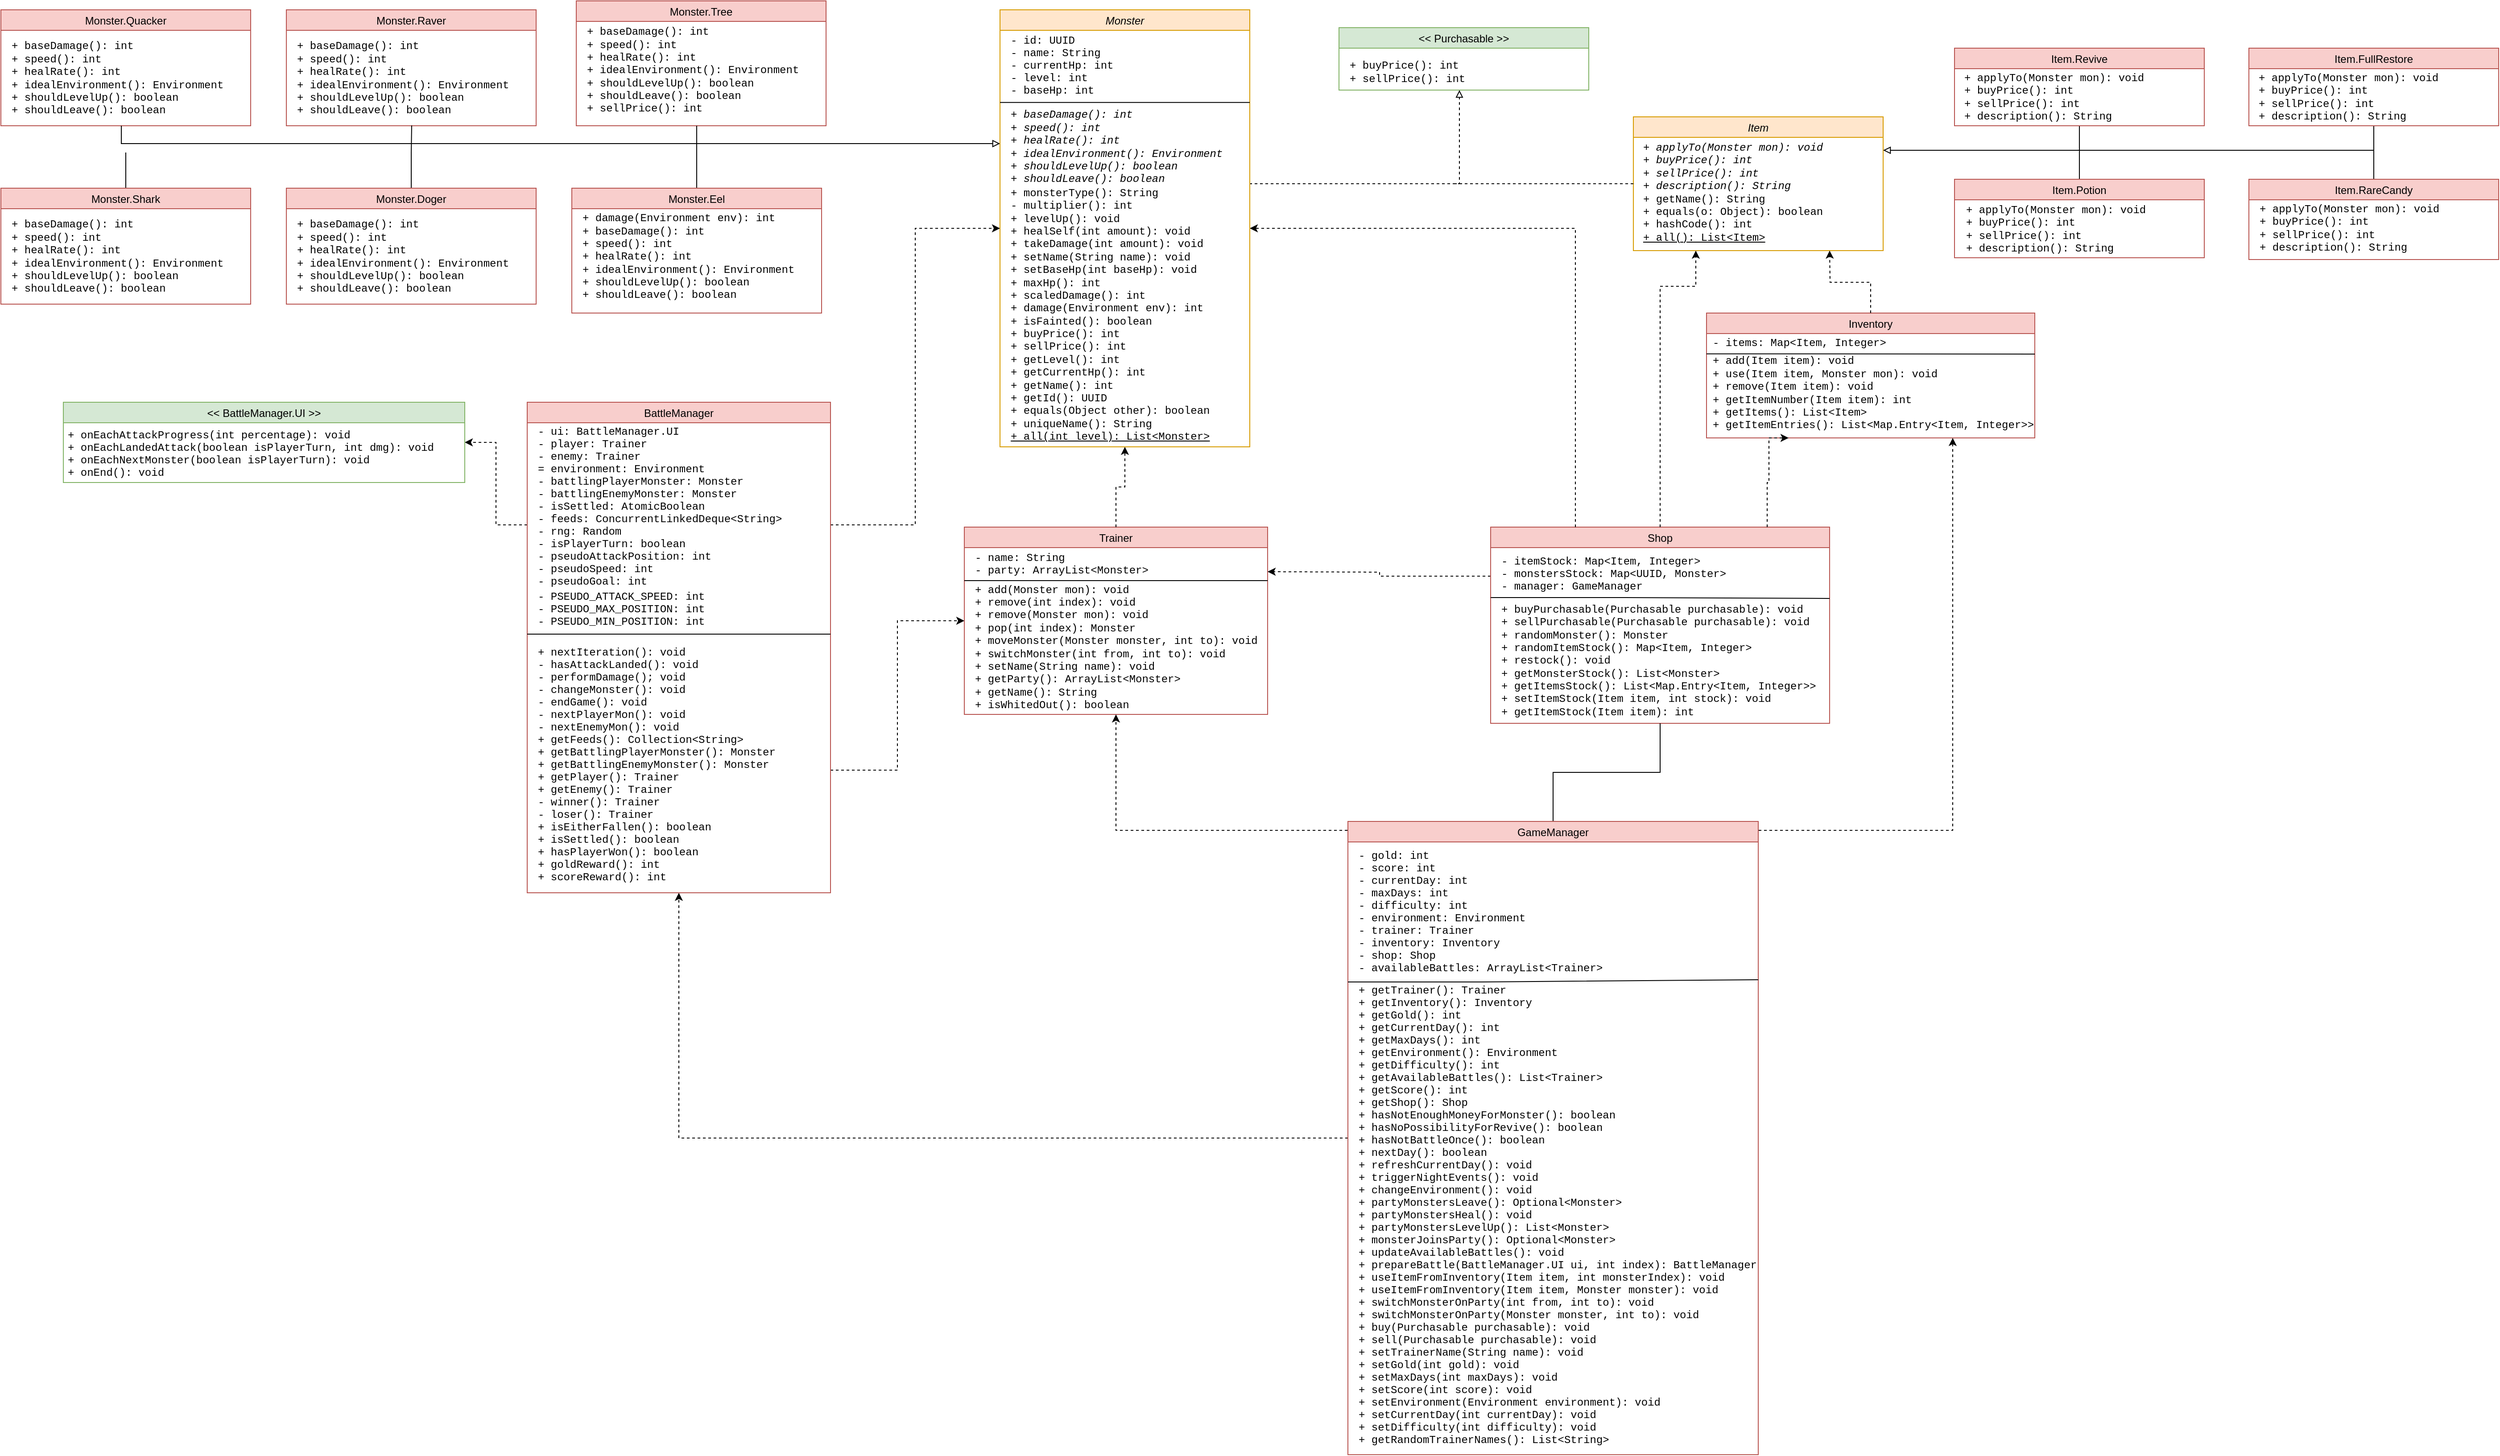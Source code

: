 <mxfile version="17.4.2" type="device"><diagram id="pFSYUsDLJ4QnkjCIc38w" name="Page-1"><mxGraphModel dx="4465" dy="1898" grid="1" gridSize="10" guides="1" tooltips="1" connect="1" arrows="1" fold="1" page="1" pageScale="1" pageWidth="850" pageHeight="1100" background="#FFFFFF" math="0" shadow="0"><root><mxCell id="0"/><mxCell id="1" parent="0"/><mxCell id="HQpbe6BVlYGjpsLL3_IX-9" value="Item" style="swimlane;fontStyle=2;fillColor=#ffe6cc;strokeColor=#d79b00;" parent="1" vertex="1"><mxGeometry x="790" y="160" width="280" height="150" as="geometry"/></mxCell><mxCell id="HQpbe6BVlYGjpsLL3_IX-11" value="&lt;i&gt;+ applyTo(Monster mon): void&lt;br&gt;&lt;/i&gt;&lt;div&gt;&lt;i&gt;+ buyPrice(): int&lt;/i&gt;&lt;/div&gt;&lt;div&gt;&lt;i&gt;+ sellPrice(): int&lt;/i&gt;&lt;/div&gt;&lt;div&gt;&lt;span&gt;&lt;i&gt;+ description(): String&lt;/i&gt;&lt;/span&gt;&lt;/div&gt;&lt;div&gt;+ getName(): String&lt;/div&gt;&lt;div&gt;+ equals(o: Object): boolean&lt;/div&gt;&lt;div&gt;+ hashCode(): int&lt;/div&gt;&lt;div&gt;&lt;u&gt;+ all(): List&amp;lt;Item&amp;gt;&lt;/u&gt;&lt;/div&gt;" style="text;strokeColor=none;fillColor=none;align=left;verticalAlign=middle;rounded=0;fontFamily=Courier New;html=1;" parent="HQpbe6BVlYGjpsLL3_IX-9" vertex="1"><mxGeometry x="9" y="55" width="250" height="60" as="geometry"/></mxCell><mxCell id="HQpbe6BVlYGjpsLL3_IX-15" value="&lt;&lt; Purchasable &gt;&gt;" style="swimlane;fontStyle=0;fillColor=#d5e8d4;strokeColor=#82b366;" parent="1" vertex="1"><mxGeometry x="460" y="60" width="280" height="70" as="geometry"/></mxCell><mxCell id="HQpbe6BVlYGjpsLL3_IX-17" value="&lt;span&gt;+ buyPrice(): int&lt;/span&gt;&lt;br&gt;&lt;div&gt;&lt;span&gt;+ sellPrice(): int&lt;/span&gt;&lt;/div&gt;" style="text;strokeColor=none;fillColor=none;align=left;verticalAlign=middle;rounded=0;fontFamily=Courier New;html=1;fontStyle=0" parent="HQpbe6BVlYGjpsLL3_IX-15" vertex="1"><mxGeometry x="10" y="30" width="250" height="40" as="geometry"/></mxCell><mxCell id="HQpbe6BVlYGjpsLL3_IX-20" value="" style="endArrow=block;dashed=1;html=1;rounded=0;fontFamily=Courier New;exitX=1;exitY=0.25;exitDx=0;exitDy=0;edgeStyle=orthogonalEdgeStyle;entryX=0.5;entryY=1;entryDx=0;entryDy=0;endFill=0;" parent="1" source="HQpbe6BVlYGjpsLL3_IX-2" target="HQpbe6BVlYGjpsLL3_IX-17" edge="1"><mxGeometry width="50" height="50" relative="1" as="geometry"><mxPoint x="320" y="200" as="sourcePoint"/><mxPoint x="600.004" y="152.5" as="targetPoint"/><Array as="points"><mxPoint x="360" y="235"/><mxPoint x="595" y="235"/></Array></mxGeometry></mxCell><mxCell id="HQpbe6BVlYGjpsLL3_IX-21" value="" style="endArrow=none;dashed=1;html=1;rounded=0;fontFamily=Courier New;exitX=0;exitY=0.5;exitDx=0;exitDy=0;edgeStyle=orthogonalEdgeStyle;" parent="1" source="HQpbe6BVlYGjpsLL3_IX-9" edge="1"><mxGeometry width="50" height="50" relative="1" as="geometry"><mxPoint x="240" y="290" as="sourcePoint"/><mxPoint x="590" y="235" as="targetPoint"/><Array as="points"><mxPoint x="790" y="235"/><mxPoint x="600" y="235"/></Array></mxGeometry></mxCell><mxCell id="2OOPUxPIZDcGYrTRLURp-1" value="Trainer" style="swimlane;fontStyle=0;fillColor=#f8cecc;strokeColor=#b85450;startSize=23;" parent="1" vertex="1"><mxGeometry x="40" y="620" width="340" height="210" as="geometry"/></mxCell><mxCell id="2OOPUxPIZDcGYrTRLURp-2" value="- name: String&#10;- party: ArrayList&lt;Monster&gt;" style="text;strokeColor=none;fillColor=none;align=left;verticalAlign=middle;rounded=0;fontFamily=Courier New;" parent="2OOPUxPIZDcGYrTRLURp-1" vertex="1"><mxGeometry x="10" y="20" width="130" height="40" as="geometry"/></mxCell><mxCell id="2OOPUxPIZDcGYrTRLURp-4" value="&lt;div&gt;+ add(Monster mon): void&lt;/div&gt;&lt;div&gt;+ remove(int index): void&lt;/div&gt;&lt;div&gt;+ remove(Monster mon): void&lt;/div&gt;&lt;div&gt;+ pop(int index): Monster&lt;/div&gt;&lt;div&gt;+ moveMonster(Monster monster, int to): void&lt;/div&gt;&lt;div&gt;+ switchMonster(int from, int to): void&lt;/div&gt;&lt;div&gt;+ setName(String name): void&lt;/div&gt;&lt;div&gt;+ getParty(): ArrayList&amp;lt;Monster&amp;gt;&lt;/div&gt;&lt;div&gt;+ getName(): String&lt;/div&gt;&lt;div&gt;+ isWhitedOut(): boolean&lt;/div&gt;" style="text;strokeColor=none;fillColor=none;align=left;verticalAlign=middle;rounded=0;fontFamily=Courier New;html=1;" parent="2OOPUxPIZDcGYrTRLURp-1" vertex="1"><mxGeometry x="10" y="65" width="250" height="139" as="geometry"/></mxCell><mxCell id="2OOPUxPIZDcGYrTRLURp-5" value="" style="endArrow=none;html=1;rounded=0;fontFamily=Courier New;" parent="2OOPUxPIZDcGYrTRLURp-1" edge="1"><mxGeometry width="50" height="50" relative="1" as="geometry"><mxPoint y="60" as="sourcePoint"/><mxPoint x="340" y="60" as="targetPoint"/><Array as="points"><mxPoint x="150" y="60"/></Array></mxGeometry></mxCell><mxCell id="2OOPUxPIZDcGYrTRLURp-6" value="" style="endArrow=classic;dashed=1;html=1;rounded=0;entryX=0.5;entryY=1;entryDx=0;entryDy=0;strokeColor=default;startArrow=none;startFill=0;endFill=1;exitX=0.5;exitY=0;exitDx=0;exitDy=0;edgeStyle=orthogonalEdgeStyle;" parent="1" source="2OOPUxPIZDcGYrTRLURp-1" target="HQpbe6BVlYGjpsLL3_IX-2" edge="1"><mxGeometry width="50" height="50" relative="1" as="geometry"><mxPoint x="480" y="540" as="sourcePoint"/><mxPoint x="500" y="410" as="targetPoint"/></mxGeometry></mxCell><mxCell id="2OOPUxPIZDcGYrTRLURp-7" value="Inventory" style="swimlane;fontStyle=0;fillColor=#f8cecc;strokeColor=#b85450;startSize=23;" parent="1" vertex="1"><mxGeometry x="872" y="380" width="368" height="140" as="geometry"/></mxCell><mxCell id="2OOPUxPIZDcGYrTRLURp-23" value="- items: Map&lt;Item, Integer&gt;" style="text;strokeColor=none;fillColor=none;align=left;verticalAlign=middle;rounded=0;fontFamily=Courier New;" parent="2OOPUxPIZDcGYrTRLURp-7" vertex="1"><mxGeometry x="5" y="27" width="130" height="10" as="geometry"/></mxCell><mxCell id="2OOPUxPIZDcGYrTRLURp-24" value="&lt;div&gt;+ add(Item item): void&lt;/div&gt;&lt;div&gt;+ use(Item item, Monster mon): void&lt;/div&gt;&lt;div&gt;+ remove(Item item): void&lt;/div&gt;&lt;div&gt;+ getItemNumber(Item item): int&lt;/div&gt;&lt;div&gt;+ getItems(): List&amp;lt;Item&amp;gt;&lt;/div&gt;&lt;div&gt;+ getItemEntries(): List&amp;lt;Map.Entry&amp;lt;Item, Integer&amp;gt;&amp;gt;&lt;/div&gt;" style="text;strokeColor=none;fillColor=none;align=left;verticalAlign=middle;rounded=0;fontFamily=Courier New;html=1;" parent="2OOPUxPIZDcGYrTRLURp-7" vertex="1"><mxGeometry x="5" y="55" width="250" height="70" as="geometry"/></mxCell><mxCell id="2OOPUxPIZDcGYrTRLURp-27" value="" style="endArrow=none;html=1;rounded=0;fontFamily=Courier New;" parent="2OOPUxPIZDcGYrTRLURp-7" edge="1"><mxGeometry width="50" height="50" relative="1" as="geometry"><mxPoint y="45.71" as="sourcePoint"/><mxPoint x="368" y="46" as="targetPoint"/></mxGeometry></mxCell><mxCell id="2OOPUxPIZDcGYrTRLURp-11" value="" style="endArrow=classic;dashed=1;html=1;rounded=0;strokeColor=default;endFill=1;edgeStyle=orthogonalEdgeStyle;" parent="1" source="2OOPUxPIZDcGYrTRLURp-7" edge="1"><mxGeometry width="50" height="50" relative="1" as="geometry"><mxPoint x="360" y="480" as="sourcePoint"/><mxPoint x="1010" y="310" as="targetPoint"/></mxGeometry></mxCell><mxCell id="SiS5VSposjRIpW0yCWw8-3" style="edgeStyle=orthogonalEdgeStyle;rounded=0;orthogonalLoop=1;jettySize=auto;html=1;exitX=0;exitY=0.25;exitDx=0;exitDy=0;dashed=1;" parent="1" source="2OOPUxPIZDcGYrTRLURp-12" edge="1"><mxGeometry relative="1" as="geometry"><mxPoint x="380" y="670" as="targetPoint"/></mxGeometry></mxCell><mxCell id="2OOPUxPIZDcGYrTRLURp-12" value="Shop" style="swimlane;fontStyle=0;fillColor=#f8cecc;strokeColor=#b85450;startSize=23;" parent="1" vertex="1"><mxGeometry x="630" y="620" width="380" height="220" as="geometry"/></mxCell><mxCell id="2OOPUxPIZDcGYrTRLURp-13" value="- itemStock: Map&lt;Item, Integer&gt;&#10;- monstersStock: Map&lt;UUID, Monster&gt;&#10;- manager: GameManager " style="text;strokeColor=none;fillColor=none;align=left;verticalAlign=middle;rounded=0;fontFamily=Courier New;" parent="2OOPUxPIZDcGYrTRLURp-12" vertex="1"><mxGeometry x="10" y="31" width="130" height="40" as="geometry"/></mxCell><mxCell id="2OOPUxPIZDcGYrTRLURp-14" value="&lt;div&gt;&lt;span&gt;+ buyPurchasable(Purchasable purchasable): void&lt;/span&gt;&lt;/div&gt;&lt;div&gt;+ sellPurchasable(Purchasable purchasable): void&lt;/div&gt;&lt;div&gt;+ randomMonster(): Monster&lt;/div&gt;&lt;div&gt;+ randomItemStock(): Map&amp;lt;Item, Integer&amp;gt;&lt;/div&gt;+ restock(): void&lt;br&gt;+ getMonsterStock(): List&amp;lt;Monster&amp;gt;&lt;br&gt;+ getItemsStock(): List&amp;lt;Map.Entry&amp;lt;Item, Integer&amp;gt;&amp;gt;&lt;br&gt;+ setItemStock(Item item, int stock): void&lt;br&gt;+ getItemStock(Item item): int" style="text;strokeColor=none;fillColor=none;align=left;verticalAlign=middle;rounded=0;fontFamily=Courier New;html=1;" parent="2OOPUxPIZDcGYrTRLURp-12" vertex="1"><mxGeometry x="10" y="80" width="370" height="140" as="geometry"/></mxCell><mxCell id="2OOPUxPIZDcGYrTRLURp-15" value="" style="endArrow=none;html=1;rounded=0;fontFamily=Courier New;" parent="2OOPUxPIZDcGYrTRLURp-12" edge="1"><mxGeometry width="50" height="50" relative="1" as="geometry"><mxPoint y="79" as="sourcePoint"/><mxPoint x="380" y="80" as="targetPoint"/><Array as="points"><mxPoint x="150" y="79"/></Array></mxGeometry></mxCell><mxCell id="2OOPUxPIZDcGYrTRLURp-17" value="" style="endArrow=classic;dashed=1;html=1;rounded=0;strokeColor=default;endFill=1;entryX=0.25;entryY=1;entryDx=0;entryDy=0;edgeStyle=orthogonalEdgeStyle;" parent="1" source="2OOPUxPIZDcGYrTRLURp-12" target="2OOPUxPIZDcGYrTRLURp-7" edge="1"><mxGeometry width="50" height="50" relative="1" as="geometry"><mxPoint x="950" y="617" as="sourcePoint"/><mxPoint x="600" y="510" as="targetPoint"/><Array as="points"><mxPoint x="940" y="570"/><mxPoint x="942" y="570"/></Array></mxGeometry></mxCell><mxCell id="2OOPUxPIZDcGYrTRLURp-18" value="" style="endArrow=classic;dashed=1;html=1;rounded=0;strokeColor=default;endFill=1;exitX=0.5;exitY=0;exitDx=0;exitDy=0;entryX=0.25;entryY=1;entryDx=0;entryDy=0;edgeStyle=orthogonalEdgeStyle;" parent="1" source="2OOPUxPIZDcGYrTRLURp-12" target="HQpbe6BVlYGjpsLL3_IX-9" edge="1"><mxGeometry width="50" height="50" relative="1" as="geometry"><mxPoint x="740.0" y="689.6" as="sourcePoint"/><mxPoint x="720" y="400" as="targetPoint"/><Array as="points"><mxPoint x="820" y="350"/><mxPoint x="860" y="350"/></Array></mxGeometry></mxCell><mxCell id="2OOPUxPIZDcGYrTRLURp-19" value="" style="endArrow=classic;dashed=1;html=1;rounded=0;strokeColor=default;endFill=1;exitX=0.25;exitY=0;exitDx=0;exitDy=0;entryX=1;entryY=0.5;entryDx=0;entryDy=0;edgeStyle=orthogonalEdgeStyle;" parent="1" source="2OOPUxPIZDcGYrTRLURp-12" target="HQpbe6BVlYGjpsLL3_IX-2" edge="1"><mxGeometry width="50" height="50" relative="1" as="geometry"><mxPoint x="538.985" y="690" as="sourcePoint"/><mxPoint x="320" y="400.2" as="targetPoint"/><Array as="points"><mxPoint x="725" y="285"/></Array></mxGeometry></mxCell><mxCell id="HQpbe6BVlYGjpsLL3_IX-2" value="Monster" style="swimlane;fontStyle=2;fillColor=#ffe6cc;strokeColor=#d79b00;" parent="1" vertex="1"><mxGeometry x="80" y="40" width="280" height="490" as="geometry"/></mxCell><mxCell id="HQpbe6BVlYGjpsLL3_IX-4" value="- id: UUID&#10;- name: String&#10;- currentHp: int&#10;- level: int&#10;- baseHp: int   " style="text;strokeColor=none;fillColor=none;align=left;verticalAlign=middle;rounded=0;fontFamily=Courier New;" parent="HQpbe6BVlYGjpsLL3_IX-2" vertex="1"><mxGeometry x="10" y="31" width="130" height="60" as="geometry"/></mxCell><mxCell id="HQpbe6BVlYGjpsLL3_IX-7" value="&lt;i&gt;+ baseDamage(): int&lt;br&gt;+ speed(): int&lt;br&gt;+ healRate(): int&lt;br&gt;+ idealEnvironment(): Environment&lt;br&gt;+ shouldLevelUp(): boolean&lt;br&gt;+ shouldLeave(): boolean&lt;/i&gt;" style="text;strokeColor=none;fillColor=none;align=left;verticalAlign=middle;rounded=0;fontFamily=Courier New;html=1;" parent="HQpbe6BVlYGjpsLL3_IX-2" vertex="1"><mxGeometry x="10" y="99" width="250" height="110" as="geometry"/></mxCell><mxCell id="HQpbe6BVlYGjpsLL3_IX-8" value="&lt;div&gt;+ monsterType(): String&lt;/div&gt;&lt;div&gt;- multiplier(): int&lt;/div&gt;&lt;div&gt;+ levelUp(): void&lt;/div&gt;&lt;div&gt;+ healSelf(int amount): void&lt;/div&gt;&lt;div&gt;+ takeDamage(int amount): void&lt;/div&gt;&lt;div&gt;+ setName(String name): void&lt;/div&gt;&lt;div&gt;+ setBaseHp(int baseHp): void&lt;/div&gt;&lt;div&gt;+ maxHp(): int&lt;/div&gt;&lt;div&gt;+ scaledDamage(): int&lt;/div&gt;&lt;div&gt;+ damage(Environment env): int&lt;/div&gt;&lt;div&gt;+ isFainted(): boolean&lt;/div&gt;&lt;div&gt;+ buyPrice(): int&lt;/div&gt;&lt;div&gt;+ sellPrice(): int&lt;/div&gt;&lt;div&gt;+ getLevel(): int&lt;/div&gt;&lt;div&gt;+ getCurrentHp(): int&lt;/div&gt;&lt;div&gt;+ getName(): int&lt;/div&gt;&lt;div&gt;+ getId(): UUID&lt;/div&gt;&lt;div&gt;+ equals(Object other): boolean&lt;/div&gt;&lt;div&gt;+ uniqueName(): String&lt;/div&gt;" style="text;strokeColor=none;fillColor=none;align=left;verticalAlign=middle;rounded=0;fontFamily=Courier New;html=1;" parent="HQpbe6BVlYGjpsLL3_IX-2" vertex="1"><mxGeometry x="10" y="200" width="250" height="270" as="geometry"/></mxCell><mxCell id="2OOPUxPIZDcGYrTRLURp-38" value="" style="endArrow=none;html=1;rounded=0;fontFamily=Courier New;" parent="HQpbe6BVlYGjpsLL3_IX-2" edge="1"><mxGeometry width="50" height="50" relative="1" as="geometry"><mxPoint y="103.82" as="sourcePoint"/><mxPoint x="280" y="103.82" as="targetPoint"/></mxGeometry></mxCell><mxCell id="dPg0pw7MvDZnya7vMCLV-13" value="+ all(int level): List&amp;lt;Monster&amp;gt;" style="text;strokeColor=none;fillColor=none;align=left;verticalAlign=middle;rounded=0;fontFamily=Courier New;html=1;fontStyle=4" vertex="1" parent="HQpbe6BVlYGjpsLL3_IX-2"><mxGeometry x="10" y="474" width="250" height="10" as="geometry"/></mxCell><mxCell id="2OOPUxPIZDcGYrTRLURp-34" style="edgeStyle=orthogonalEdgeStyle;rounded=0;orthogonalLoop=1;jettySize=auto;html=1;entryX=0.5;entryY=1;entryDx=0;entryDy=0;startArrow=none;startFill=0;endArrow=classic;endFill=1;strokeColor=default;dashed=1;exitX=0;exitY=0.25;exitDx=0;exitDy=0;" parent="1" source="2OOPUxPIZDcGYrTRLURp-30" target="2OOPUxPIZDcGYrTRLURp-1" edge="1"><mxGeometry relative="1" as="geometry"><Array as="points"><mxPoint x="210" y="960"/></Array></mxGeometry></mxCell><mxCell id="2OOPUxPIZDcGYrTRLURp-35" style="edgeStyle=orthogonalEdgeStyle;rounded=0;orthogonalLoop=1;jettySize=auto;html=1;exitX=1;exitY=0.25;exitDx=0;exitDy=0;entryX=0.75;entryY=1;entryDx=0;entryDy=0;dashed=1;startArrow=none;startFill=0;endArrow=classic;endFill=1;strokeColor=default;" parent="1" source="2OOPUxPIZDcGYrTRLURp-30" target="2OOPUxPIZDcGYrTRLURp-7" edge="1"><mxGeometry relative="1" as="geometry"><Array as="points"><mxPoint x="930" y="960"/><mxPoint x="1148" y="960"/><mxPoint x="1148" y="530"/><mxPoint x="1148" y="530"/></Array></mxGeometry></mxCell><mxCell id="2OOPUxPIZDcGYrTRLURp-36" style="edgeStyle=orthogonalEdgeStyle;rounded=0;orthogonalLoop=1;jettySize=auto;html=1;entryX=0.5;entryY=1;entryDx=0;entryDy=0;startArrow=none;startFill=0;endArrow=none;endFill=0;strokeColor=default;" parent="1" source="2OOPUxPIZDcGYrTRLURp-30" target="2OOPUxPIZDcGYrTRLURp-12" edge="1"><mxGeometry relative="1" as="geometry"/></mxCell><mxCell id="dPg0pw7MvDZnya7vMCLV-19" style="edgeStyle=orthogonalEdgeStyle;rounded=0;orthogonalLoop=1;jettySize=auto;html=1;entryX=0.5;entryY=1;entryDx=0;entryDy=0;fontColor=default;startArrow=none;startFill=0;endArrow=classic;endFill=1;dashed=1;" edge="1" parent="1" source="2OOPUxPIZDcGYrTRLURp-30" target="VeZPaZXWvOt5dgoKV3AZ-1"><mxGeometry relative="1" as="geometry"/></mxCell><mxCell id="2OOPUxPIZDcGYrTRLURp-30" value="GameManager" style="swimlane;fontStyle=0;fillColor=#f8cecc;strokeColor=#b85450;startSize=23;" parent="1" vertex="1"><mxGeometry x="470" y="950" width="460" height="710" as="geometry"/></mxCell><mxCell id="2OOPUxPIZDcGYrTRLURp-31" value="- gold: int&#10;- score: int&#10;- currentDay: int&#10;- maxDays: int&#10;- difficulty: int&#10;- environment: Environment&#10;- trainer: Trainer&#10;- inventory: Inventory&#10;- shop: Shop&#10;- availableBattles: ArrayList&lt;Trainer&gt;" style="text;strokeColor=none;fillColor=none;align=left;verticalAlign=middle;rounded=0;fontFamily=Courier New;" parent="2OOPUxPIZDcGYrTRLURp-30" vertex="1"><mxGeometry x="10" y="30" width="260" height="140" as="geometry"/></mxCell><mxCell id="mOv78hndlY-5ty8Jl3Pm-4" value="" style="endArrow=none;html=1;rounded=0;fontFamily=Courier New;entryX=1;entryY=0.25;entryDx=0;entryDy=0;" parent="2OOPUxPIZDcGYrTRLURp-30" target="2OOPUxPIZDcGYrTRLURp-30" edge="1"><mxGeometry width="50" height="50" relative="1" as="geometry"><mxPoint y="180" as="sourcePoint"/><mxPoint x="430" y="180" as="targetPoint"/><Array as="points"><mxPoint x="150" y="180"/></Array></mxGeometry></mxCell><mxCell id="mOv78hndlY-5ty8Jl3Pm-5" value="+ getTrainer(): Trainer&#10;+ getInventory(): Inventory&#10;+ getGold(): int&#10;+ getCurrentDay(): int&#10;+ getMaxDays(): int&#10;+ getEnvironment(): Environment&#10;+ getDifficulty(): int&#10;+ getAvailableBattles(): List&lt;Trainer&gt;&#10;+ getScore(): int&#10;+ getShop(): Shop&#10;+ hasNotEnoughMoneyForMonster(): boolean&#10;+ hasNoPossibilityForRevive(): boolean&#10;+ hasNotBattleOnce(): boolean&#10;+ nextDay(): boolean&#10;+ refreshCurrentDay(): void&#10;+ triggerNightEvents(): void&#10;+ changeEnvironment(): void&#10;+ partyMonstersLeave(): Optional&lt;Monster&gt;&#10;+ partyMonstersHeal(): void&#10;+ partyMonstersLevelUp(): List&lt;Monster&gt;&#10;+ monsterJoinsParty(): Optional&lt;Monster&gt;&#10;+ updateAvailableBattles(): void&#10;+ prepareBattle(BattleManager.UI ui, int index): BattleManager&#10;+ useItemFromInventory(Item item, int monsterIndex): void&#10;+ useItemFromInventory(Item item, Monster monster): void&#10;+ switchMonsterOnParty(int from, int to): void&#10;+ switchMonsterOnParty(Monster monster, int to): void&#10;+ buy(Purchasable purchasable): void&#10;+ sell(Purchasable purchasable): void&#10;+ setTrainerName(String name): void&#10;+ setGold(int gold): void&#10;+ setMaxDays(int maxDays): void&#10;+ setScore(int score): void&#10;+ setEnvironment(Environment environment): void&#10;+ setCurrentDay(int currentDay): void&#10;+ setDifficulty(int difficulty): void&#10;+ getRandomTrainerNames(): List&lt;String&gt;" style="text;strokeColor=none;fillColor=none;align=left;verticalAlign=middle;rounded=0;fontFamily=Courier New;" parent="2OOPUxPIZDcGYrTRLURp-30" vertex="1"><mxGeometry x="10" y="180" width="410" height="520" as="geometry"/></mxCell><mxCell id="VeZPaZXWvOt5dgoKV3AZ-8" style="edgeStyle=orthogonalEdgeStyle;rounded=0;orthogonalLoop=1;jettySize=auto;html=1;exitX=1;exitY=0.25;exitDx=0;exitDy=0;entryX=0;entryY=0.5;entryDx=0;entryDy=0;dashed=1;" parent="1" source="VeZPaZXWvOt5dgoKV3AZ-1" target="HQpbe6BVlYGjpsLL3_IX-2" edge="1"><mxGeometry relative="1" as="geometry"/></mxCell><mxCell id="VeZPaZXWvOt5dgoKV3AZ-9" style="edgeStyle=orthogonalEdgeStyle;rounded=0;orthogonalLoop=1;jettySize=auto;html=1;exitX=1;exitY=0.75;exitDx=0;exitDy=0;entryX=0;entryY=0.5;entryDx=0;entryDy=0;dashed=1;" parent="1" source="VeZPaZXWvOt5dgoKV3AZ-1" target="2OOPUxPIZDcGYrTRLURp-1" edge="1"><mxGeometry relative="1" as="geometry"/></mxCell><mxCell id="dPg0pw7MvDZnya7vMCLV-12" style="edgeStyle=orthogonalEdgeStyle;rounded=0;orthogonalLoop=1;jettySize=auto;html=1;exitX=0;exitY=0.25;exitDx=0;exitDy=0;entryX=1;entryY=0.5;entryDx=0;entryDy=0;fontColor=default;endArrow=classic;endFill=1;startArrow=none;startFill=0;dashed=1;" edge="1" parent="1" source="VeZPaZXWvOt5dgoKV3AZ-1" target="dPg0pw7MvDZnya7vMCLV-7"><mxGeometry relative="1" as="geometry"/></mxCell><mxCell id="VeZPaZXWvOt5dgoKV3AZ-1" value="BattleManager" style="swimlane;fontStyle=0;fillColor=#f8cecc;strokeColor=#b85450;startSize=23;" parent="1" vertex="1"><mxGeometry x="-450" y="480" width="340" height="550" as="geometry"/></mxCell><mxCell id="VeZPaZXWvOt5dgoKV3AZ-2" value="- ui: BattleManager.UI&#10;- player: Trainer&#10;- enemy: Trainer&#10;= environment: Environment&#10;- battlingPlayerMonster: Monster&#10;- battlingEnemyMonster: Monster&#10;- isSettled: AtomicBoolean&#10;- feeds: ConcurrentLinkedDeque&lt;String&gt;&#10;- rng: Random&#10;- isPlayerTurn: boolean&#10;- pseudoAttackPosition: int&#10;- pseudoSpeed: int&#10;- pseudoGoal: int &#10;" style="text;strokeColor=none;fillColor=none;align=left;verticalAlign=middle;rounded=0;fontFamily=Courier New;" parent="VeZPaZXWvOt5dgoKV3AZ-1" vertex="1"><mxGeometry x="10" y="30" width="310" height="185" as="geometry"/></mxCell><mxCell id="VeZPaZXWvOt5dgoKV3AZ-6" value="" style="endArrow=none;html=1;rounded=0;fontFamily=Courier New;" parent="VeZPaZXWvOt5dgoKV3AZ-1" edge="1"><mxGeometry width="50" height="50" relative="1" as="geometry"><mxPoint y="260" as="sourcePoint"/><mxPoint x="340" y="260" as="targetPoint"/><Array as="points"/></mxGeometry></mxCell><mxCell id="VeZPaZXWvOt5dgoKV3AZ-7" value="+ nextIteration(): void&#10;- hasAttackLanded(): void&#10;- performDamage(); void&#10;- changeMonster(): void&#10;- endGame(): void&#10;- nextPlayerMon(): void&#10;- nextEnemyMon(): void&#10;+ getFeeds(): Collection&lt;String&gt;&#10;+ getBattlingPlayerMonster(): Monster&#10;+ getBattlingEnemyMonster(): Monster&#10;+ getPlayer(): Trainer&#10;+ getEnemy(): Trainer&#10;- winner(): Trainer&#10;- loser(): Trainer&#10;+ isEitherFallen(): boolean&#10;+ isSettled(): boolean&#10;+ hasPlayerWon(): boolean&#10;+ goldReward(): int&#10;+ scoreReward(): int" style="text;strokeColor=none;fillColor=none;align=left;verticalAlign=middle;rounded=0;fontFamily=Courier New;" parent="VeZPaZXWvOt5dgoKV3AZ-1" vertex="1"><mxGeometry x="10" y="270" width="310" height="270" as="geometry"/></mxCell><mxCell id="dPg0pw7MvDZnya7vMCLV-6" value="- PSEUDO_ATTACK_SPEED: int&#10;- PSEUDO_MAX_POSITION: int&#10;- PSEUDO_MIN_POSITION: int" style="text;strokeColor=none;fillColor=none;align=left;verticalAlign=middle;rounded=0;fontFamily=Courier New;fontStyle=0;fontColor=default;" vertex="1" parent="VeZPaZXWvOt5dgoKV3AZ-1"><mxGeometry x="10" y="208" width="310" height="45" as="geometry"/></mxCell><mxCell id="VeZPaZXWvOt5dgoKV3AZ-10" value="Monster.Raver" style="swimlane;fontStyle=0;fillColor=#f8cecc;strokeColor=#b85450;" parent="1" vertex="1"><mxGeometry x="-720" y="40" width="280" height="130" as="geometry"/></mxCell><mxCell id="VeZPaZXWvOt5dgoKV3AZ-12" value="+ baseDamage(): int&lt;br&gt;+ speed(): int&lt;br&gt;+ healRate(): int&lt;br&gt;+ idealEnvironment(): Environment&lt;br&gt;+ shouldLevelUp(): boolean&lt;br&gt;+ shouldLeave(): boolean" style="text;strokeColor=none;fillColor=none;align=left;verticalAlign=middle;rounded=0;fontFamily=Courier New;html=1;" parent="VeZPaZXWvOt5dgoKV3AZ-10" vertex="1"><mxGeometry x="10" y="24" width="250" height="106" as="geometry"/></mxCell><mxCell id="VeZPaZXWvOt5dgoKV3AZ-15" value="Monster.Tree" style="swimlane;fontStyle=0;fillColor=#f8cecc;strokeColor=#b85450;" parent="1" vertex="1"><mxGeometry x="-395" y="30" width="280" height="140" as="geometry"/></mxCell><mxCell id="VeZPaZXWvOt5dgoKV3AZ-16" value="+ baseDamage(): int&lt;br&gt;+ speed(): int&lt;br&gt;+ healRate(): int&lt;br&gt;+ idealEnvironment(): Environment&lt;br&gt;+ shouldLevelUp(): boolean&lt;br&gt;+ shouldLeave(): boolean&lt;br&gt;+ sellPrice(): int" style="text;strokeColor=none;fillColor=none;align=left;verticalAlign=middle;rounded=0;fontFamily=Courier New;html=1;" parent="VeZPaZXWvOt5dgoKV3AZ-15" vertex="1"><mxGeometry x="10" y="25" width="250" height="106" as="geometry"/></mxCell><mxCell id="VeZPaZXWvOt5dgoKV3AZ-30" style="edgeStyle=orthogonalEdgeStyle;rounded=0;orthogonalLoop=1;jettySize=auto;html=1;exitX=0.5;exitY=0;exitDx=0;exitDy=0;endArrow=none;endFill=0;" parent="1" source="VeZPaZXWvOt5dgoKV3AZ-17" edge="1"><mxGeometry relative="1" as="geometry"><mxPoint x="-580.0" y="200" as="targetPoint"/></mxGeometry></mxCell><mxCell id="VeZPaZXWvOt5dgoKV3AZ-17" value="Monster.Doger" style="swimlane;fontStyle=0;fillColor=#f8cecc;strokeColor=#b85450;" parent="1" vertex="1"><mxGeometry x="-720" y="240" width="280" height="130" as="geometry"/></mxCell><mxCell id="VeZPaZXWvOt5dgoKV3AZ-18" value="+ baseDamage(): int&lt;br&gt;+ speed(): int&lt;br&gt;+ healRate(): int&lt;br&gt;+ idealEnvironment(): Environment&lt;br&gt;+ shouldLevelUp(): boolean&lt;br&gt;+ shouldLeave(): boolean" style="text;strokeColor=none;fillColor=none;align=left;verticalAlign=middle;rounded=0;fontFamily=Courier New;html=1;" parent="VeZPaZXWvOt5dgoKV3AZ-17" vertex="1"><mxGeometry x="10" y="24" width="250" height="106" as="geometry"/></mxCell><mxCell id="VeZPaZXWvOt5dgoKV3AZ-31" style="edgeStyle=orthogonalEdgeStyle;rounded=0;orthogonalLoop=1;jettySize=auto;html=1;exitX=0.5;exitY=0;exitDx=0;exitDy=0;endArrow=none;endFill=0;" parent="1" source="VeZPaZXWvOt5dgoKV3AZ-19" edge="1"><mxGeometry relative="1" as="geometry"><mxPoint x="-260" y="200" as="targetPoint"/></mxGeometry></mxCell><mxCell id="VeZPaZXWvOt5dgoKV3AZ-19" value="Monster.Eel" style="swimlane;fontStyle=0;fillColor=#f8cecc;strokeColor=#b85450;" parent="1" vertex="1"><mxGeometry x="-400" y="240" width="280" height="140" as="geometry"/></mxCell><mxCell id="VeZPaZXWvOt5dgoKV3AZ-20" value="+ damage(Environment env): int&lt;br&gt;+ baseDamage(): int&lt;br&gt;+ speed(): int&lt;br&gt;+ healRate(): int&lt;br&gt;+ idealEnvironment(): Environment&lt;br&gt;+ shouldLevelUp(): boolean&lt;br&gt;+ shouldLeave(): boolean" style="text;strokeColor=none;fillColor=none;align=left;verticalAlign=middle;rounded=0;fontFamily=Courier New;html=1;" parent="VeZPaZXWvOt5dgoKV3AZ-19" vertex="1"><mxGeometry x="10" y="24" width="250" height="106" as="geometry"/></mxCell><mxCell id="VeZPaZXWvOt5dgoKV3AZ-21" value="Monster.Quacker" style="swimlane;fontStyle=0;fillColor=#f8cecc;strokeColor=#b85450;" parent="1" vertex="1"><mxGeometry x="-1040" y="40" width="280" height="130" as="geometry"/></mxCell><mxCell id="VeZPaZXWvOt5dgoKV3AZ-22" value="+ baseDamage(): int&lt;br&gt;+ speed(): int&lt;br&gt;+ healRate(): int&lt;br&gt;+ idealEnvironment(): Environment&lt;br&gt;+ shouldLevelUp(): boolean&lt;br&gt;+ shouldLeave(): boolean" style="text;strokeColor=none;fillColor=none;align=left;verticalAlign=middle;rounded=0;fontFamily=Courier New;html=1;" parent="VeZPaZXWvOt5dgoKV3AZ-21" vertex="1"><mxGeometry x="10" y="24" width="250" height="106" as="geometry"/></mxCell><mxCell id="VeZPaZXWvOt5dgoKV3AZ-28" style="edgeStyle=orthogonalEdgeStyle;rounded=0;orthogonalLoop=1;jettySize=auto;html=1;exitX=0.5;exitY=1;exitDx=0;exitDy=0;endArrow=block;endFill=0;" parent="1" source="VeZPaZXWvOt5dgoKV3AZ-22" edge="1"><mxGeometry relative="1" as="geometry"><mxPoint x="80" y="190" as="targetPoint"/><Array as="points"><mxPoint x="-905" y="190"/></Array></mxGeometry></mxCell><mxCell id="VeZPaZXWvOt5dgoKV3AZ-29" style="edgeStyle=orthogonalEdgeStyle;rounded=0;orthogonalLoop=1;jettySize=auto;html=1;exitX=0.522;exitY=0.996;exitDx=0;exitDy=0;endArrow=none;endFill=0;exitPerimeter=0;" parent="1" source="VeZPaZXWvOt5dgoKV3AZ-12" edge="1"><mxGeometry relative="1" as="geometry"><mxPoint x="-580" y="200" as="targetPoint"/><Array as="points"><mxPoint x="-580" y="170"/></Array></mxGeometry></mxCell><mxCell id="VeZPaZXWvOt5dgoKV3AZ-32" style="edgeStyle=orthogonalEdgeStyle;rounded=0;orthogonalLoop=1;jettySize=auto;html=1;endArrow=none;endFill=0;" parent="1" edge="1"><mxGeometry relative="1" as="geometry"><mxPoint x="-260" y="200" as="targetPoint"/><Array as="points"><mxPoint x="-260" y="180"/><mxPoint x="-260" y="180"/></Array><mxPoint x="-260" y="170" as="sourcePoint"/></mxGeometry></mxCell><mxCell id="VeZPaZXWvOt5dgoKV3AZ-43" style="edgeStyle=orthogonalEdgeStyle;rounded=0;orthogonalLoop=1;jettySize=auto;html=1;exitX=0.5;exitY=0;exitDx=0;exitDy=0;endArrow=none;endFill=0;" parent="1" source="VeZPaZXWvOt5dgoKV3AZ-33" edge="1"><mxGeometry relative="1" as="geometry"><mxPoint x="1290" y="205" as="targetPoint"/><mxPoint x="1290" y="225" as="sourcePoint"/></mxGeometry></mxCell><mxCell id="VeZPaZXWvOt5dgoKV3AZ-33" value="Item.Potion" style="swimlane;fontStyle=0;fillColor=#f8cecc;strokeColor=#b85450;" parent="1" vertex="1"><mxGeometry x="1150" y="230" width="280" height="88" as="geometry"/></mxCell><mxCell id="dPg0pw7MvDZnya7vMCLV-14" value="+ applyTo(Monster mon): void&lt;br&gt;&lt;div&gt;+ buyPrice(): int&lt;/div&gt;&lt;div&gt;+ sellPrice(): int&lt;/div&gt;&lt;div&gt;+ description(): String&lt;/div&gt;" style="text;strokeColor=none;fillColor=none;align=left;verticalAlign=middle;rounded=0;fontFamily=Courier New;html=1;" vertex="1" parent="VeZPaZXWvOt5dgoKV3AZ-33"><mxGeometry x="11" y="29" width="250" height="54" as="geometry"/></mxCell><mxCell id="VeZPaZXWvOt5dgoKV3AZ-42" style="edgeStyle=orthogonalEdgeStyle;rounded=0;orthogonalLoop=1;jettySize=auto;html=1;exitX=0.5;exitY=0;exitDx=0;exitDy=0;endArrow=none;endFill=0;" parent="1" edge="1"><mxGeometry relative="1" as="geometry"><mxPoint x="1620" y="205" as="targetPoint"/><mxPoint x="1620.0" y="225" as="sourcePoint"/></mxGeometry></mxCell><mxCell id="VeZPaZXWvOt5dgoKV3AZ-44" style="edgeStyle=orthogonalEdgeStyle;rounded=0;orthogonalLoop=1;jettySize=auto;html=1;endArrow=none;endFill=0;exitX=0.5;exitY=1;exitDx=0;exitDy=0;" parent="1" source="VeZPaZXWvOt5dgoKV3AZ-37" edge="1"><mxGeometry relative="1" as="geometry"><mxPoint x="1290" y="210" as="targetPoint"/></mxGeometry></mxCell><mxCell id="VeZPaZXWvOt5dgoKV3AZ-37" value="Item.Revive" style="swimlane;fontStyle=0;fillColor=#f8cecc;strokeColor=#b85450;" parent="1" vertex="1"><mxGeometry x="1150" y="83" width="280" height="87" as="geometry"/></mxCell><mxCell id="VeZPaZXWvOt5dgoKV3AZ-38" value="+ applyTo(Monster mon): void&lt;br&gt;&lt;div&gt;+ buyPrice(): int&lt;/div&gt;&lt;div&gt;+ sellPrice(): int&lt;/div&gt;&lt;div&gt;+ description(): String&lt;/div&gt;" style="text;strokeColor=none;fillColor=none;align=left;verticalAlign=middle;rounded=0;fontFamily=Courier New;html=1;" parent="VeZPaZXWvOt5dgoKV3AZ-37" vertex="1"><mxGeometry x="9" y="28" width="250" height="54" as="geometry"/></mxCell><mxCell id="VeZPaZXWvOt5dgoKV3AZ-41" style="edgeStyle=orthogonalEdgeStyle;rounded=0;orthogonalLoop=1;jettySize=auto;html=1;exitX=0.5;exitY=0;exitDx=0;exitDy=0;endArrow=block;endFill=0;entryX=1;entryY=0.25;entryDx=0;entryDy=0;" parent="1" source="VeZPaZXWvOt5dgoKV3AZ-39" target="HQpbe6BVlYGjpsLL3_IX-9" edge="1"><mxGeometry relative="1" as="geometry"><mxPoint x="1570" y="170.0" as="targetPoint"/></mxGeometry></mxCell><mxCell id="VeZPaZXWvOt5dgoKV3AZ-39" value="Item.RareCandy" style="swimlane;fontStyle=0;fillColor=#f8cecc;strokeColor=#b85450;" parent="1" vertex="1"><mxGeometry x="1480" y="230" width="280" height="90" as="geometry"/></mxCell><mxCell id="dPg0pw7MvDZnya7vMCLV-15" value="+ applyTo(Monster mon): void&lt;br&gt;&lt;div&gt;+ buyPrice(): int&lt;/div&gt;&lt;div&gt;+ sellPrice(): int&lt;/div&gt;&lt;div&gt;+ description(): String&lt;/div&gt;" style="text;strokeColor=none;fillColor=none;align=left;verticalAlign=middle;rounded=0;fontFamily=Courier New;html=1;" vertex="1" parent="VeZPaZXWvOt5dgoKV3AZ-39"><mxGeometry x="10" y="28" width="250" height="54" as="geometry"/></mxCell><mxCell id="dPg0pw7MvDZnya7vMCLV-5" style="edgeStyle=orthogonalEdgeStyle;rounded=0;orthogonalLoop=1;jettySize=auto;html=1;endArrow=none;endFill=0;" edge="1" parent="1" source="dPg0pw7MvDZnya7vMCLV-3"><mxGeometry relative="1" as="geometry"><mxPoint x="-900" y="200" as="targetPoint"/></mxGeometry></mxCell><mxCell id="dPg0pw7MvDZnya7vMCLV-3" value="Monster.Shark" style="swimlane;fontStyle=0;fillColor=#f8cecc;strokeColor=#b85450;" vertex="1" parent="1"><mxGeometry x="-1040" y="240" width="280" height="130" as="geometry"/></mxCell><mxCell id="dPg0pw7MvDZnya7vMCLV-4" value="+ baseDamage(): int&lt;br&gt;+ speed(): int&lt;br&gt;+ healRate(): int&lt;br&gt;+ idealEnvironment(): Environment&lt;br&gt;+ shouldLevelUp(): boolean&lt;br&gt;+ shouldLeave(): boolean" style="text;strokeColor=none;fillColor=none;align=left;verticalAlign=middle;rounded=0;fontFamily=Courier New;html=1;" vertex="1" parent="dPg0pw7MvDZnya7vMCLV-3"><mxGeometry x="10" y="24" width="250" height="106" as="geometry"/></mxCell><mxCell id="dPg0pw7MvDZnya7vMCLV-7" value="&lt;&lt; BattleManager.UI &gt;&gt;" style="swimlane;fontStyle=0;fillColor=#d5e8d4;strokeColor=#82b366;startSize=23;" vertex="1" parent="1"><mxGeometry x="-970" y="480" width="450" height="90" as="geometry"/></mxCell><mxCell id="dPg0pw7MvDZnya7vMCLV-10" value="+ onEachAttackProgress(int percentage): void&#10;+ onEachLandedAttack(boolean isPlayerTurn, int dmg): void&#10;+ onEachNextMonster(boolean isPlayerTurn): void&#10;+ onEnd(): void" style="text;strokeColor=none;fillColor=none;align=left;verticalAlign=middle;rounded=0;fontFamily=Courier New;" vertex="1" parent="dPg0pw7MvDZnya7vMCLV-7"><mxGeometry x="3" y="26" width="444" height="61" as="geometry"/></mxCell><mxCell id="dPg0pw7MvDZnya7vMCLV-18" style="edgeStyle=orthogonalEdgeStyle;rounded=0;orthogonalLoop=1;jettySize=auto;html=1;fontColor=default;startArrow=none;startFill=0;endArrow=none;endFill=0;" edge="1" parent="1" source="dPg0pw7MvDZnya7vMCLV-16"><mxGeometry relative="1" as="geometry"><mxPoint x="1620" y="200" as="targetPoint"/></mxGeometry></mxCell><mxCell id="dPg0pw7MvDZnya7vMCLV-16" value="Item.FullRestore" style="swimlane;fontStyle=0;fillColor=#f8cecc;strokeColor=#b85450;startSize=23;" vertex="1" parent="1"><mxGeometry x="1480" y="83" width="280" height="87" as="geometry"/></mxCell><mxCell id="dPg0pw7MvDZnya7vMCLV-17" value="+ applyTo(Monster mon): void&lt;br&gt;&lt;div&gt;+ buyPrice(): int&lt;/div&gt;&lt;div&gt;+ sellPrice(): int&lt;/div&gt;&lt;div&gt;+ description(): String&lt;/div&gt;" style="text;strokeColor=none;fillColor=none;align=left;verticalAlign=middle;rounded=0;fontFamily=Courier New;html=1;" vertex="1" parent="dPg0pw7MvDZnya7vMCLV-16"><mxGeometry x="9" y="28" width="250" height="54" as="geometry"/></mxCell></root></mxGraphModel></diagram></mxfile>